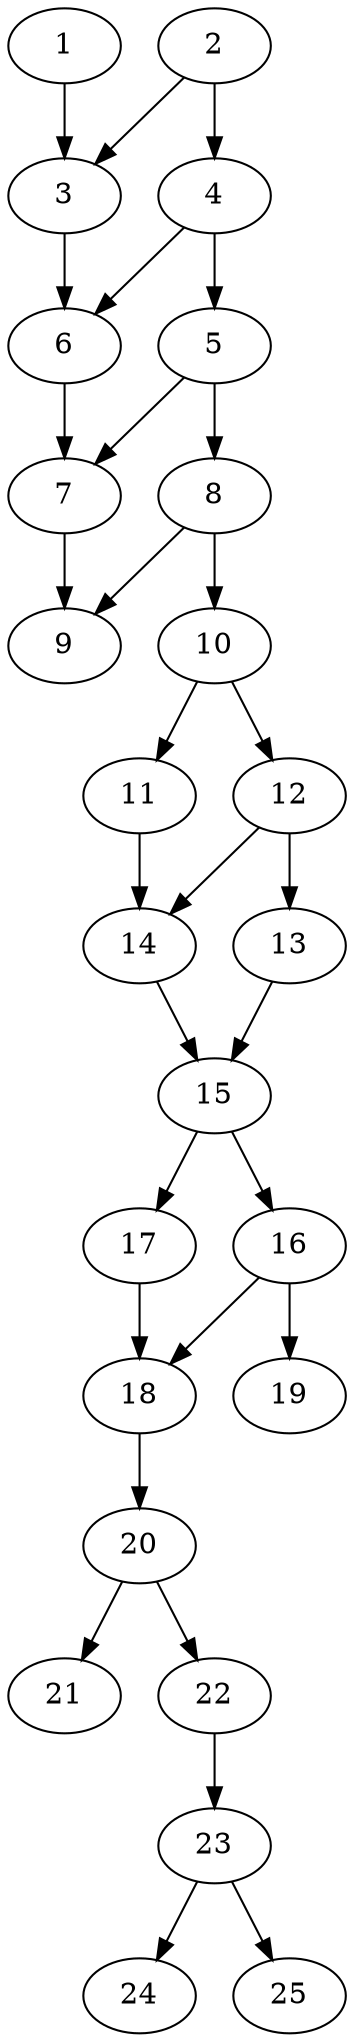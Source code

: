 // DAG automatically generated by daggen at Thu Oct  3 14:00:40 2019
// ./daggen --dot -n 25 --ccr 0.4 --fat 0.3 --regular 0.7 --density 0.7 --mindata 5242880 --maxdata 52428800 
digraph G {
  1 [size="87495680", alpha="0.16", expect_size="34998272"] 
  1 -> 3 [size ="34998272"]
  2 [size="22200320", alpha="0.00", expect_size="8880128"] 
  2 -> 3 [size ="8880128"]
  2 -> 4 [size ="8880128"]
  3 [size="82908160", alpha="0.14", expect_size="33163264"] 
  3 -> 6 [size ="33163264"]
  4 [size="105354240", alpha="0.18", expect_size="42141696"] 
  4 -> 5 [size ="42141696"]
  4 -> 6 [size ="42141696"]
  5 [size="15070720", alpha="0.17", expect_size="6028288"] 
  5 -> 7 [size ="6028288"]
  5 -> 8 [size ="6028288"]
  6 [size="78284800", alpha="0.16", expect_size="31313920"] 
  6 -> 7 [size ="31313920"]
  7 [size="44372480", alpha="0.11", expect_size="17748992"] 
  7 -> 9 [size ="17748992"]
  8 [size="36861440", alpha="0.03", expect_size="14744576"] 
  8 -> 9 [size ="14744576"]
  8 -> 10 [size ="14744576"]
  9 [size="63841280", alpha="0.16", expect_size="25536512"] 
  10 [size="78681600", alpha="0.02", expect_size="31472640"] 
  10 -> 11 [size ="31472640"]
  10 -> 12 [size ="31472640"]
  11 [size="35427840", alpha="0.13", expect_size="14171136"] 
  11 -> 14 [size ="14171136"]
  12 [size="128837120", alpha="0.01", expect_size="51534848"] 
  12 -> 13 [size ="51534848"]
  12 -> 14 [size ="51534848"]
  13 [size="129950720", alpha="0.02", expect_size="51980288"] 
  13 -> 15 [size ="51980288"]
  14 [size="95395840", alpha="0.00", expect_size="38158336"] 
  14 -> 15 [size ="38158336"]
  15 [size="86118400", alpha="0.19", expect_size="34447360"] 
  15 -> 16 [size ="34447360"]
  15 -> 17 [size ="34447360"]
  16 [size="66086400", alpha="0.03", expect_size="26434560"] 
  16 -> 18 [size ="26434560"]
  16 -> 19 [size ="26434560"]
  17 [size="45281280", alpha="0.05", expect_size="18112512"] 
  17 -> 18 [size ="18112512"]
  18 [size="110786560", alpha="0.00", expect_size="44314624"] 
  18 -> 20 [size ="44314624"]
  19 [size="13273600", alpha="0.11", expect_size="5309440"] 
  20 [size="108456960", alpha="0.17", expect_size="43382784"] 
  20 -> 21 [size ="43382784"]
  20 -> 22 [size ="43382784"]
  21 [size="122232320", alpha="0.15", expect_size="48892928"] 
  22 [size="81408000", alpha="0.16", expect_size="32563200"] 
  22 -> 23 [size ="32563200"]
  23 [size="88601600", alpha="0.08", expect_size="35440640"] 
  23 -> 24 [size ="35440640"]
  23 -> 25 [size ="35440640"]
  24 [size="101744640", alpha="0.15", expect_size="40697856"] 
  25 [size="101888000", alpha="0.03", expect_size="40755200"] 
}
